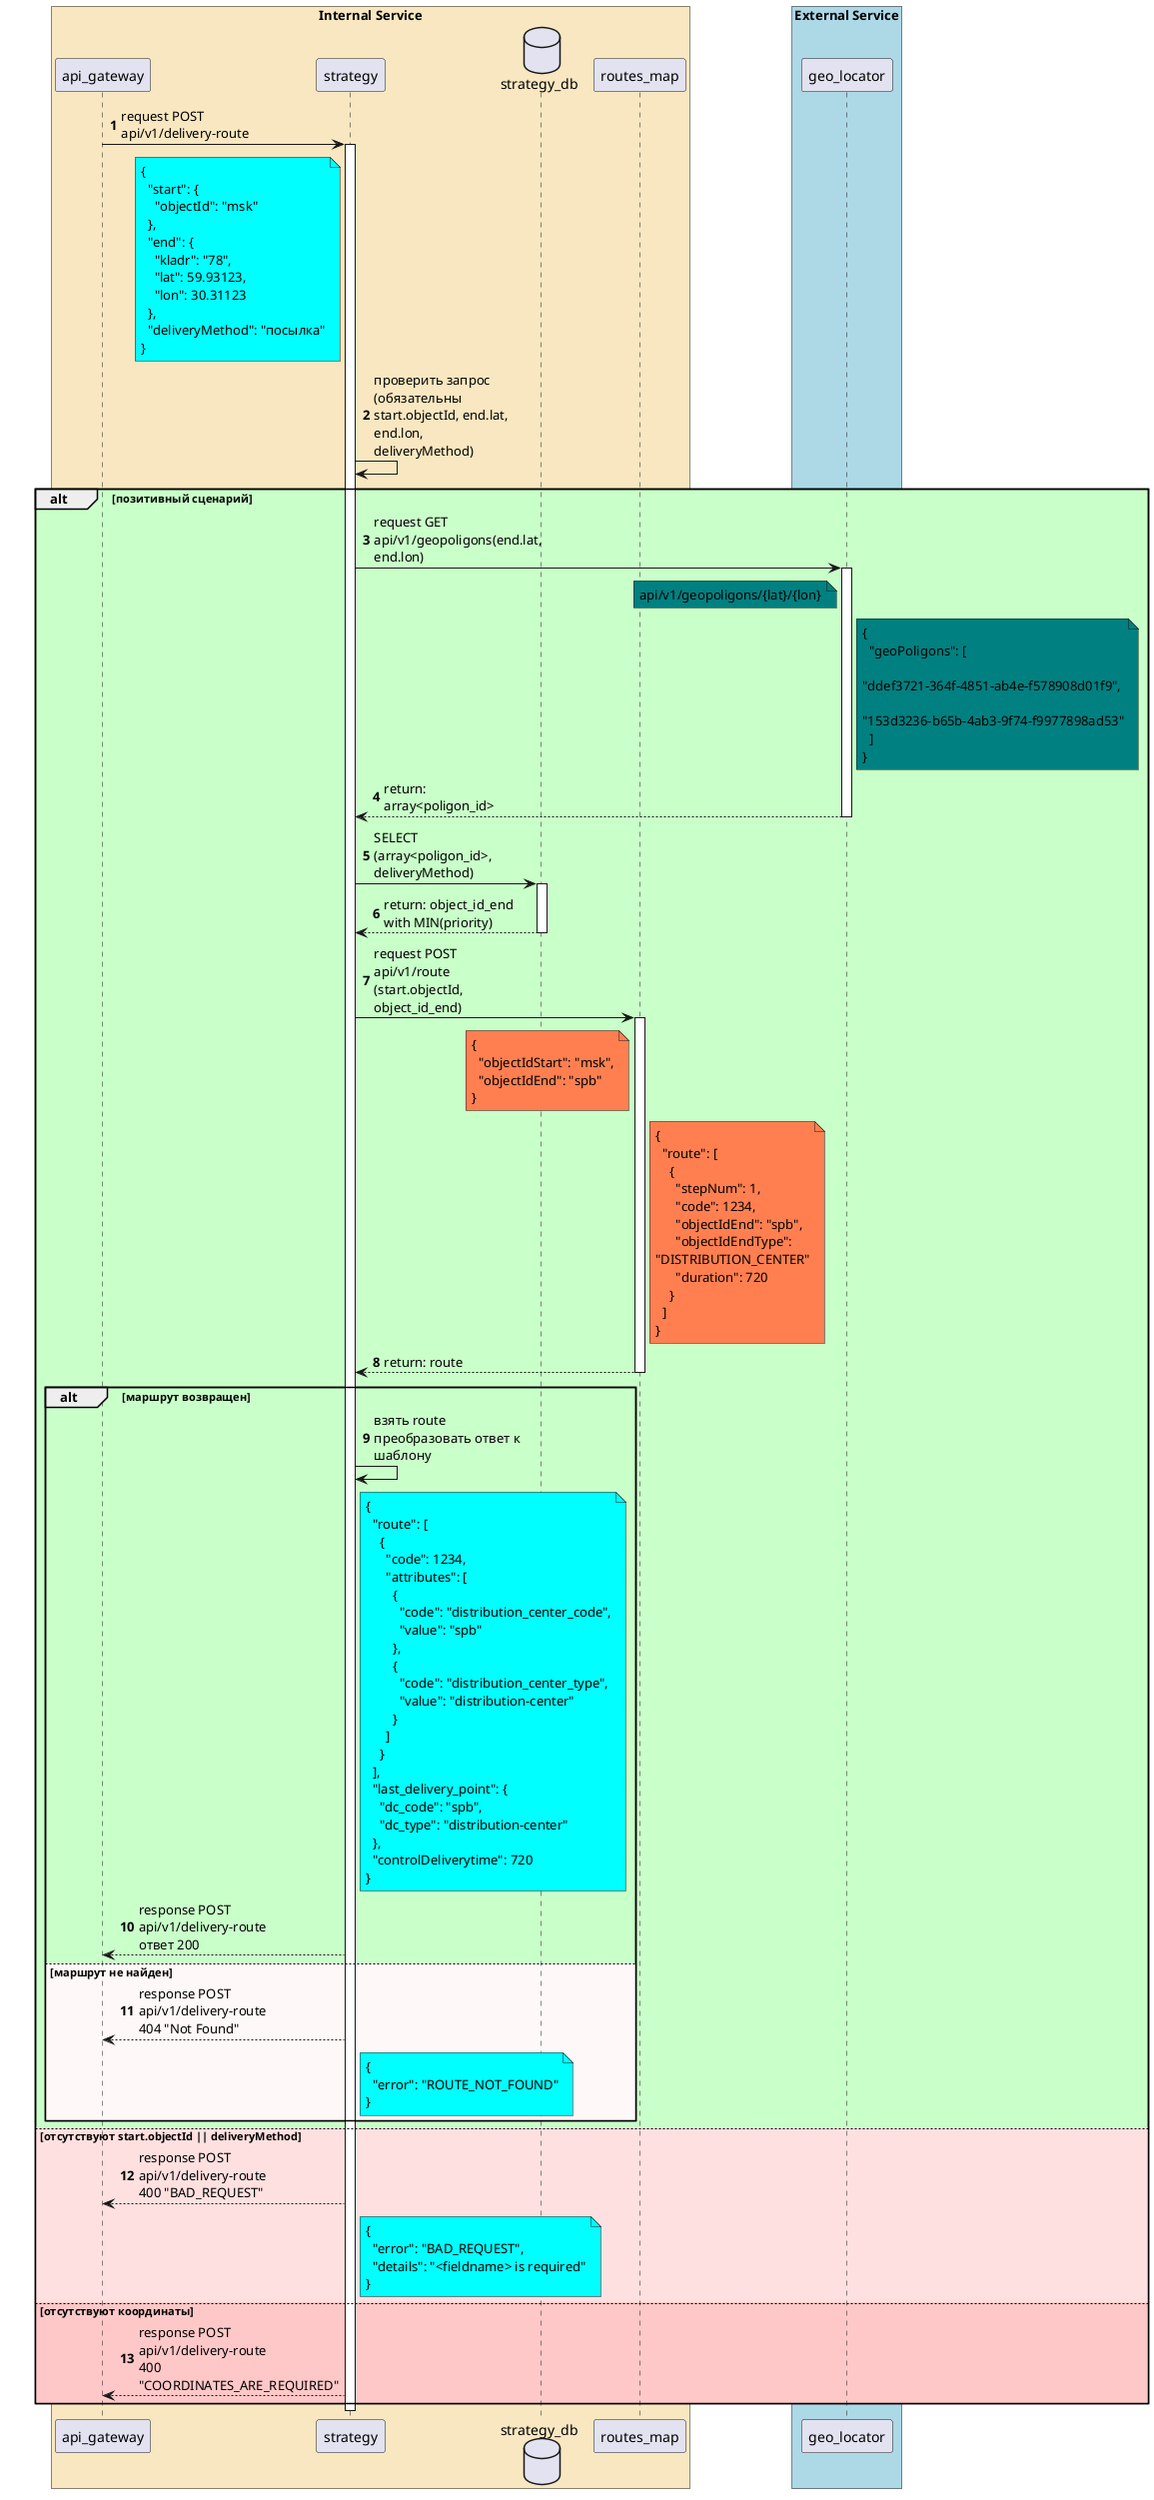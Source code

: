 @startuml
'https://plantuml.com/sequence-diagram
autonumber

skinparam maxmessagesize 150
skinparam wrapWidth 250
skinparam BoxPadding 50




box "Internal Service" #STRATEGY
participant api_gateway as gw
participant strategy as strategy
database strategy_db as DB
participant routes_map as rm
end box

box "External Service" #LightBlue
participant geo_locator as geo_locator order 1
end box


gw -> strategy: request POST api/v1/delivery-route
note left strategy #aqua
{
  "start": {
    "objectId": "msk"
  },
  "end": {
    "kladr": "78",
    "lat": 59.93123,
    "lon": 30.31123
  },
  "deliveryMethod": "посылка"
}
end note
activate strategy
strategy->strategy: проверить запрос (обязательны  start.objectId, end.lat, end.lon, deliveryMethod)
alt #TECHNOLOGY позитивный сценарий
strategy -> geo_locator: request GET api/v1/geopoligons(end.lat, end.lon)
note left geo_locator #teal
api/v1/geopoligons/{lat}/{lon}
end note
note right geo_locator #teal
{
  "geoPoligons": [
    "ddef3721-364f-4851-ab4e-f578908d01f9",
    "153d3236-b65b-4ab3-9f74-f9977898ad53"
  ]
}
end note
activate geo_locator
geo_locator --> strategy: return: array<poligon_id>
deactivate geo_locator
strategy-> DB: SELECT (array<poligon_id>,  deliveryMethod)
activate DB
DB-->strategy: return: object_id_end with MIN(priority)
deactivate DB
strategy->rm: request POST api/v1/route (start.objectId, object_id_end)
note left rm #coral
{
  "objectIdStart": "msk",
  "objectIdEnd": "spb"
}
end note
note right rm #coral
{
  "route": [
    {
      "stepNum": 1,
      "code": 1234,
      "objectIdEnd": "spb",
      "objectIdEndType": "DISTRIBUTION_CENTER"
      "duration": 720
    }
  ]
}
end note

activate rm
rm-->strategy: return: route
deactivate rm
alt #TECHNOLOGY маршрут возвращен
strategy->strategy: взять route  преобразовать ответ к шаблону
note right strategy #aqua
{
  "route": [
    {
      "code": 1234,
      "attributes": [
        {
          "code": "distribution_center_code",
          "value": "spb"
        },
        {
          "code": "distribution_center_type",
          "value": "distribution-center"
        }
      ]
    }
  ],
  "last_delivery_point": {
    "dc_code": "spb",
    "dc_type": "distribution-center"
  },
  "controlDeliverytime": 720
}
end note
strategy --> gw:  response POST api/v1/delivery-route  ответ 200
else %lighten(IMPLEMENTATION, 5) маршрут не найден
strategy --> gw:  response POST api/v1/delivery-route  404 "Not Found"
note right strategy #aqua
{
  "error": "ROUTE_NOT_FOUND"
}
end note
end
else #IMPLEMENTATION отсутствуют start.objectId || deliveryMethod
strategy --> gw:  response POST api/v1/delivery-route  400 "BAD_REQUEST"
note right strategy #aqua
{
  "error": "BAD_REQUEST",
  "details": "<fieldname> is required"
}
end note

else  %darken(IMPLEMENTATION, 5) отсутствуют координаты
strategy --> gw:  response POST api/v1/delivery-route  400 "COORDINATES_ARE_REQUIRED"
end
deactivate strategy
@enduml